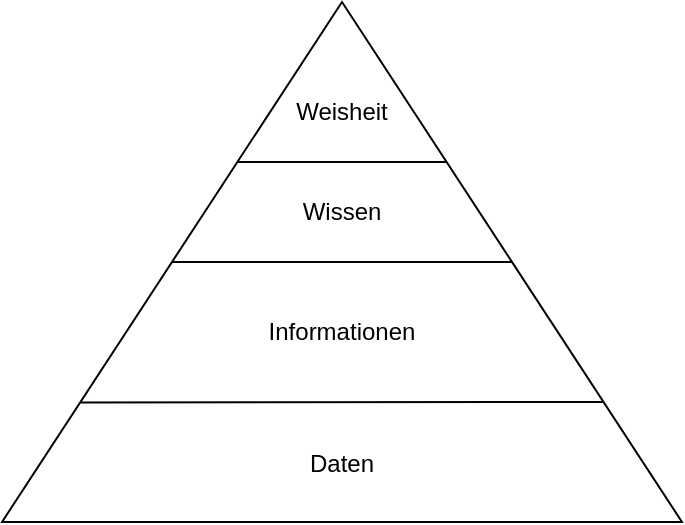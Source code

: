 <mxfile version="23.0.2" type="device">
  <diagram name="Seite-1" id="ZMKzfRiIKr3LZJieloGJ">
    <mxGraphModel dx="268" dy="194" grid="1" gridSize="10" guides="1" tooltips="1" connect="1" arrows="1" fold="1" page="1" pageScale="1" pageWidth="827" pageHeight="1169" math="0" shadow="0">
      <root>
        <mxCell id="0" />
        <mxCell id="1" parent="0" />
        <mxCell id="K9PK1cxQEkiMsepBpljy-1" value="" style="triangle;whiteSpace=wrap;html=1;rotation=-90;" parent="1" vertex="1">
          <mxGeometry x="284" y="60" width="260" height="340" as="geometry" />
        </mxCell>
        <mxCell id="K9PK1cxQEkiMsepBpljy-2" value="Wissen" style="text;strokeColor=none;align=center;fillColor=none;html=1;verticalAlign=middle;whiteSpace=wrap;rounded=0;" parent="1" vertex="1">
          <mxGeometry x="384" y="190" width="60" height="30" as="geometry" />
        </mxCell>
        <mxCell id="K9PK1cxQEkiMsepBpljy-3" value="Informationen" style="text;strokeColor=none;align=center;fillColor=none;html=1;verticalAlign=middle;whiteSpace=wrap;rounded=0;" parent="1" vertex="1">
          <mxGeometry x="371" y="247" width="86" height="35" as="geometry" />
        </mxCell>
        <mxCell id="K9PK1cxQEkiMsepBpljy-4" value="Daten" style="text;strokeColor=none;align=center;fillColor=none;html=1;verticalAlign=middle;whiteSpace=wrap;rounded=0;" parent="1" vertex="1">
          <mxGeometry x="371" y="313" width="86" height="35" as="geometry" />
        </mxCell>
        <mxCell id="K9PK1cxQEkiMsepBpljy-8" value="" style="endArrow=none;html=1;rounded=0;exitX=0.231;exitY=0.885;exitDx=0;exitDy=0;exitPerimeter=0;entryX=0.23;entryY=0.115;entryDx=0;entryDy=0;entryPerimeter=0;" parent="1" source="K9PK1cxQEkiMsepBpljy-1" target="K9PK1cxQEkiMsepBpljy-1" edge="1">
          <mxGeometry width="50" height="50" relative="1" as="geometry">
            <mxPoint x="540.65" y="300.0" as="sourcePoint" />
            <mxPoint x="287.35" y="300.26" as="targetPoint" />
          </mxGeometry>
        </mxCell>
        <mxCell id="K9PK1cxQEkiMsepBpljy-10" value="" style="endArrow=none;html=1;rounded=0;exitX=0.5;exitY=1;exitDx=0;exitDy=0;entryX=0.5;entryY=0;entryDx=0;entryDy=0;" parent="1" source="K9PK1cxQEkiMsepBpljy-1" target="K9PK1cxQEkiMsepBpljy-1" edge="1">
          <mxGeometry width="50" height="50" relative="1" as="geometry">
            <mxPoint x="485.48" y="230.0" as="sourcePoint" />
            <mxPoint x="342" y="230.0" as="targetPoint" />
          </mxGeometry>
        </mxCell>
        <mxCell id="GMUJ4YmLXtCPpBaTkRHu-1" value="Weisheit" style="text;strokeColor=none;align=center;fillColor=none;html=1;verticalAlign=middle;whiteSpace=wrap;rounded=0;" vertex="1" parent="1">
          <mxGeometry x="384" y="140" width="60" height="30" as="geometry" />
        </mxCell>
        <mxCell id="GMUJ4YmLXtCPpBaTkRHu-2" value="" style="endArrow=none;html=1;rounded=0;" edge="1" parent="1">
          <mxGeometry width="50" height="50" relative="1" as="geometry">
            <mxPoint x="466" y="180" as="sourcePoint" />
            <mxPoint x="362" y="180" as="targetPoint" />
          </mxGeometry>
        </mxCell>
      </root>
    </mxGraphModel>
  </diagram>
</mxfile>
